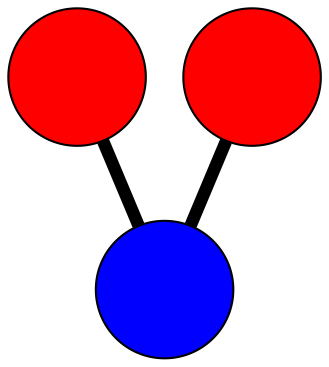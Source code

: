 graph G {
	graph [bb="-79.732,-111.49,71.222,115.98",
		overlap=false,
		sep=0.0,
		splines=true
	];
	node [color=black,
		fixedsize=true,
		fontname="Latin Modern Math",
		fontsize=42,
		height=.92,
		label="\N",
		penwidth=1,
		shape=circle,
		width=.92
	];
	edge [color=black,
		penwidth=6,
		style=bold
	];
	0	 [fillcolor=red,
		height=0.91667,
		label="",
		pos="-46.732,-78.492",
		style=filled,
		width=0.91667];
	2	 [fillcolor=blue,
		height=0.91667,
		label="",
		pos="8.5101,-4.4846",
		style=filled,
		width=0.91667];
	0 -- 2	 [pos="-26.789,-51.774 -21.844,-45.149 -16.542,-38.047 -11.59,-31.412"];
	1	 [fillcolor=red,
		height=0.91667,
		label="",
		pos="38.222,82.977",
		style=filled,
		width=0.91667];
	1 -- 2	 [pos="27.495,51.401 24.803,43.474 21.913,34.969 19.221,27.045"];
}
